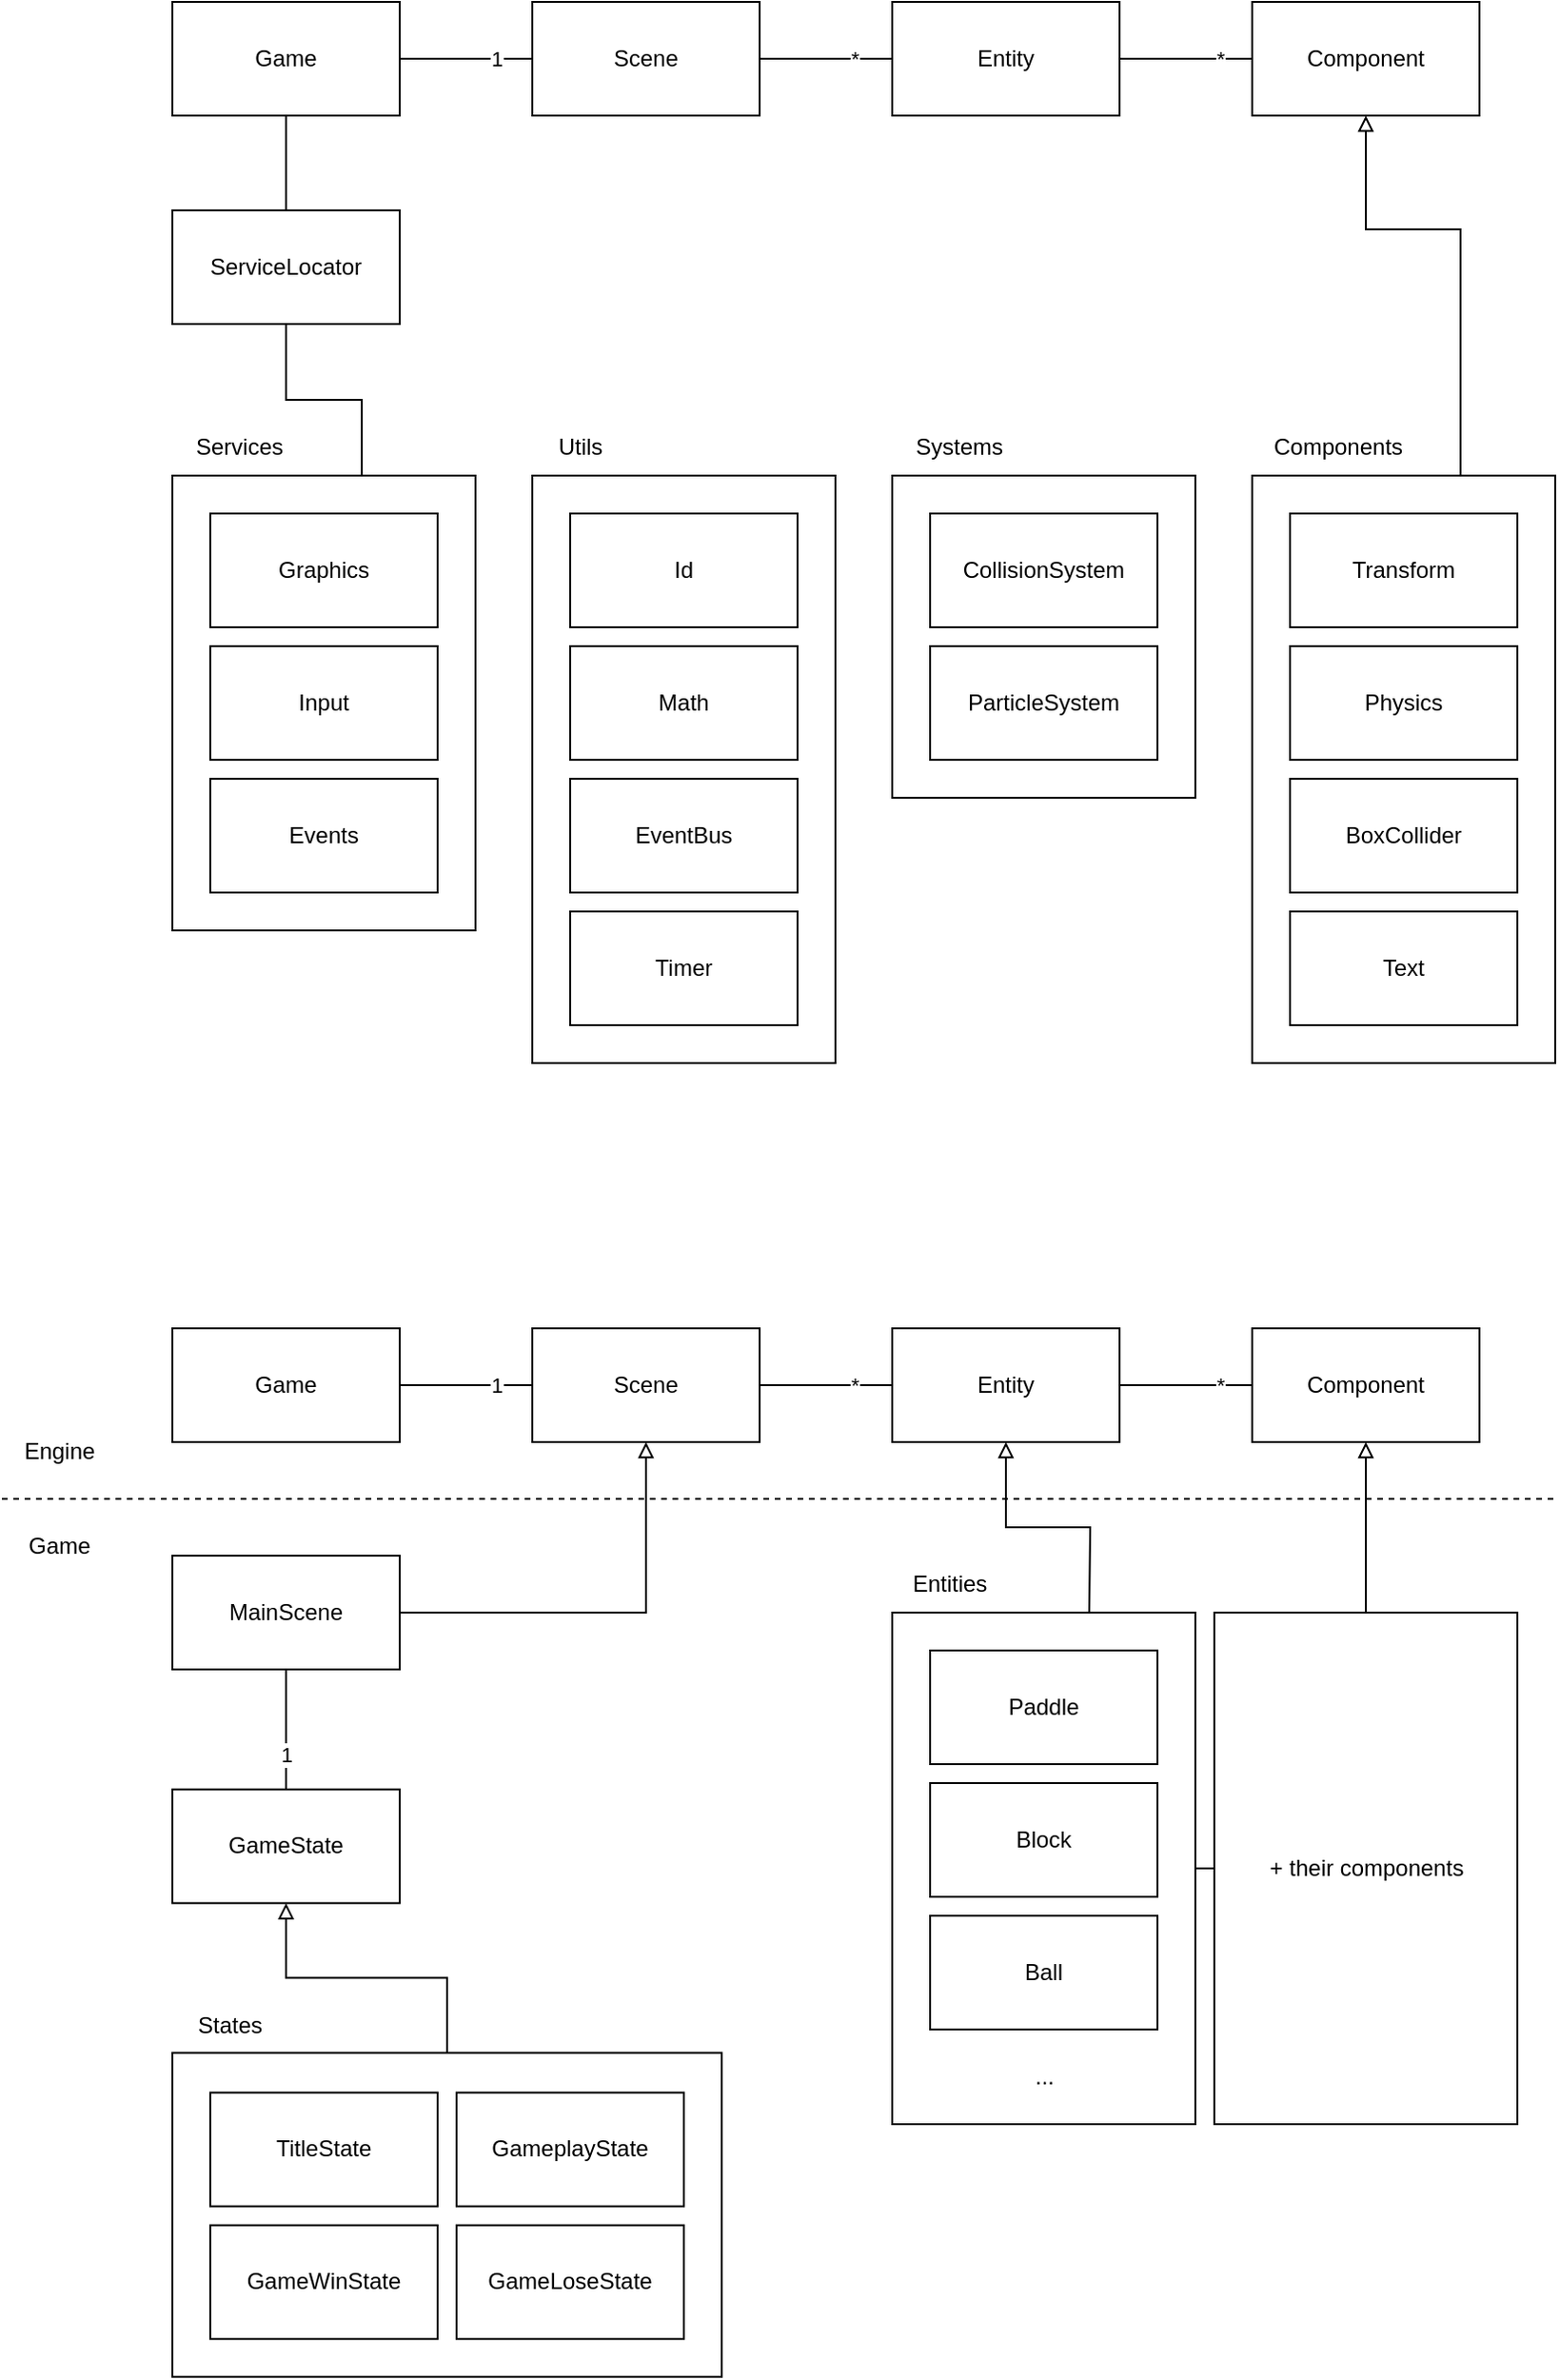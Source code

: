 <mxfile version="26.0.4">
  <diagram name="Page-1" id="tF_BlsU_CDgodZY7WhW-">
    <mxGraphModel dx="1077" dy="1427" grid="1" gridSize="10" guides="1" tooltips="1" connect="1" arrows="1" fold="1" page="1" pageScale="1" pageWidth="827" pageHeight="1169" math="0" shadow="0">
      <root>
        <mxCell id="0" />
        <mxCell id="1" parent="0" />
        <mxCell id="wVY8G-NMAxR_XoTBbCbJ-55" value="" style="rounded=0;whiteSpace=wrap;html=1;gradientColor=none;fillColor=none;" parent="1" vertex="1">
          <mxGeometry x="540" y="930" width="160" height="270" as="geometry" />
        </mxCell>
        <mxCell id="wVY8G-NMAxR_XoTBbCbJ-60" style="edgeStyle=orthogonalEdgeStyle;rounded=0;orthogonalLoop=1;jettySize=auto;html=1;entryX=0.5;entryY=1;entryDx=0;entryDy=0;endArrow=block;endFill=0;" parent="1" source="wVY8G-NMAxR_XoTBbCbJ-59" target="wVY8G-NMAxR_XoTBbCbJ-12" edge="1">
          <mxGeometry relative="1" as="geometry" />
        </mxCell>
        <mxCell id="wVY8G-NMAxR_XoTBbCbJ-59" value="" style="rounded=0;whiteSpace=wrap;html=1;gradientColor=none;fillColor=none;" parent="1" vertex="1">
          <mxGeometry x="710" y="930" width="160" height="270" as="geometry" />
        </mxCell>
        <mxCell id="wVY8G-NMAxR_XoTBbCbJ-61" style="edgeStyle=orthogonalEdgeStyle;rounded=0;orthogonalLoop=1;jettySize=auto;html=1;exitX=1;exitY=0.5;exitDx=0;exitDy=0;entryX=0;entryY=0.5;entryDx=0;entryDy=0;endArrow=none;endFill=0;" parent="1" source="wVY8G-NMAxR_XoTBbCbJ-55" target="wVY8G-NMAxR_XoTBbCbJ-59" edge="1">
          <mxGeometry relative="1" as="geometry" />
        </mxCell>
        <mxCell id="wVY8G-NMAxR_XoTBbCbJ-54" style="edgeStyle=orthogonalEdgeStyle;rounded=0;orthogonalLoop=1;jettySize=auto;html=1;entryX=0.5;entryY=1;entryDx=0;entryDy=0;endArrow=block;endFill=0;" parent="1" source="wVY8G-NMAxR_XoTBbCbJ-34" target="wVY8G-NMAxR_XoTBbCbJ-33" edge="1">
          <mxGeometry relative="1" as="geometry" />
        </mxCell>
        <mxCell id="wVY8G-NMAxR_XoTBbCbJ-34" value="" style="rounded=0;whiteSpace=wrap;html=1;gradientColor=none;fillColor=none;" parent="1" vertex="1">
          <mxGeometry x="160" y="1162.33" width="290" height="171" as="geometry" />
        </mxCell>
        <mxCell id="s_XEeC-91xIK5oSPFAak-21" value="" style="rounded=0;whiteSpace=wrap;html=1;gradientColor=none;fillColor=none;" parent="1" vertex="1">
          <mxGeometry x="730" y="330" width="160" height="310" as="geometry" />
        </mxCell>
        <mxCell id="s_XEeC-91xIK5oSPFAak-29" value="" style="rounded=0;whiteSpace=wrap;html=1;gradientColor=none;fillColor=none;" parent="1" vertex="1">
          <mxGeometry x="350" y="330" width="160" height="310" as="geometry" />
        </mxCell>
        <mxCell id="s_XEeC-91xIK5oSPFAak-25" value="" style="rounded=0;whiteSpace=wrap;html=1;gradientColor=none;fillColor=none;" parent="1" vertex="1">
          <mxGeometry x="160" y="330" width="160" height="240" as="geometry" />
        </mxCell>
        <mxCell id="K9wOshuthqYV9WCiynIV-5" style="edgeStyle=orthogonalEdgeStyle;rounded=0;orthogonalLoop=1;jettySize=auto;html=1;entryX=1;entryY=0.5;entryDx=0;entryDy=0;endArrow=none;endFill=0;" parent="1" source="0lUqsjf5vZ5_rspUAKxU-1" target="0lUqsjf5vZ5_rspUAKxU-8" edge="1">
          <mxGeometry relative="1" as="geometry" />
        </mxCell>
        <mxCell id="K9wOshuthqYV9WCiynIV-7" value="*" style="edgeLabel;html=1;align=center;verticalAlign=middle;resizable=0;points=[];" parent="K9wOshuthqYV9WCiynIV-5" vertex="1" connectable="0">
          <mxGeometry x="-0.433" relative="1" as="geometry">
            <mxPoint as="offset" />
          </mxGeometry>
        </mxCell>
        <mxCell id="0lUqsjf5vZ5_rspUAKxU-1" value="Entity" style="rounded=0;whiteSpace=wrap;html=1;" parent="1" vertex="1">
          <mxGeometry x="540" y="80" width="120" height="60" as="geometry" />
        </mxCell>
        <mxCell id="s_XEeC-91xIK5oSPFAak-24" style="edgeStyle=orthogonalEdgeStyle;rounded=0;orthogonalLoop=1;jettySize=auto;html=1;entryX=0.5;entryY=0;entryDx=0;entryDy=0;endArrow=none;endFill=0;" parent="1" source="0lUqsjf5vZ5_rspUAKxU-5" target="K9wOshuthqYV9WCiynIV-1" edge="1">
          <mxGeometry relative="1" as="geometry" />
        </mxCell>
        <mxCell id="0lUqsjf5vZ5_rspUAKxU-5" value="Game" style="rounded=0;whiteSpace=wrap;html=1;" parent="1" vertex="1">
          <mxGeometry x="160" y="80" width="120" height="60" as="geometry" />
        </mxCell>
        <mxCell id="K9wOshuthqYV9WCiynIV-8" style="edgeStyle=orthogonalEdgeStyle;rounded=0;orthogonalLoop=1;jettySize=auto;html=1;entryX=1;entryY=0.5;entryDx=0;entryDy=0;endArrow=none;endFill=0;" parent="1" source="0lUqsjf5vZ5_rspUAKxU-6" target="0lUqsjf5vZ5_rspUAKxU-1" edge="1">
          <mxGeometry relative="1" as="geometry" />
        </mxCell>
        <mxCell id="K9wOshuthqYV9WCiynIV-10" value="*" style="edgeLabel;html=1;align=center;verticalAlign=middle;resizable=0;points=[];" parent="K9wOshuthqYV9WCiynIV-8" vertex="1" connectable="0">
          <mxGeometry x="-0.519" relative="1" as="geometry">
            <mxPoint as="offset" />
          </mxGeometry>
        </mxCell>
        <mxCell id="s_XEeC-91xIK5oSPFAak-45" style="edgeStyle=orthogonalEdgeStyle;rounded=0;orthogonalLoop=1;jettySize=auto;html=1;endArrow=none;endFill=0;startArrow=block;startFill=0;" parent="1" source="0lUqsjf5vZ5_rspUAKxU-6" target="s_XEeC-91xIK5oSPFAak-21" edge="1">
          <mxGeometry relative="1" as="geometry">
            <Array as="points">
              <mxPoint x="790" y="200" />
              <mxPoint x="840" y="200" />
            </Array>
          </mxGeometry>
        </mxCell>
        <mxCell id="0lUqsjf5vZ5_rspUAKxU-6" value="Component" style="rounded=0;whiteSpace=wrap;html=1;" parent="1" vertex="1">
          <mxGeometry x="730" y="80" width="120" height="60" as="geometry" />
        </mxCell>
        <mxCell id="K9wOshuthqYV9WCiynIV-2" style="edgeStyle=orthogonalEdgeStyle;rounded=0;orthogonalLoop=1;jettySize=auto;html=1;entryX=1;entryY=0.5;entryDx=0;entryDy=0;endArrow=none;endFill=0;" parent="1" source="0lUqsjf5vZ5_rspUAKxU-8" target="0lUqsjf5vZ5_rspUAKxU-5" edge="1">
          <mxGeometry relative="1" as="geometry" />
        </mxCell>
        <mxCell id="wVY8G-NMAxR_XoTBbCbJ-64" value="1" style="edgeLabel;html=1;align=center;verticalAlign=middle;resizable=0;points=[];" parent="K9wOshuthqYV9WCiynIV-2" vertex="1" connectable="0">
          <mxGeometry x="-0.524" y="1" relative="1" as="geometry">
            <mxPoint x="-3" y="-1" as="offset" />
          </mxGeometry>
        </mxCell>
        <mxCell id="0lUqsjf5vZ5_rspUAKxU-8" value="Scene" style="rounded=0;whiteSpace=wrap;html=1;" parent="1" vertex="1">
          <mxGeometry x="350" y="80" width="120" height="60" as="geometry" />
        </mxCell>
        <mxCell id="Kq5BAmZCd3fQXp4GfbZt-1" value="Input" style="rounded=0;whiteSpace=wrap;html=1;" parent="1" vertex="1">
          <mxGeometry x="180" y="420" width="120" height="60" as="geometry" />
        </mxCell>
        <mxCell id="Kq5BAmZCd3fQXp4GfbZt-3" value="Graphics" style="rounded=0;whiteSpace=wrap;html=1;" parent="1" vertex="1">
          <mxGeometry x="180" y="350" width="120" height="60" as="geometry" />
        </mxCell>
        <mxCell id="K9wOshuthqYV9WCiynIV-1" value="ServiceLocator" style="rounded=0;whiteSpace=wrap;html=1;" parent="1" vertex="1">
          <mxGeometry x="160" y="190" width="120" height="60" as="geometry" />
        </mxCell>
        <mxCell id="K9wOshuthqYV9WCiynIV-13" value="Transform" style="rounded=0;whiteSpace=wrap;html=1;" parent="1" vertex="1">
          <mxGeometry x="750" y="350" width="120" height="60" as="geometry" />
        </mxCell>
        <mxCell id="K9wOshuthqYV9WCiynIV-22" value="BoxCollider" style="rounded=0;whiteSpace=wrap;html=1;" parent="1" vertex="1">
          <mxGeometry x="750" y="490" width="120" height="60" as="geometry" />
        </mxCell>
        <mxCell id="s_XEeC-91xIK5oSPFAak-9" value="Events" style="rounded=0;whiteSpace=wrap;html=1;" parent="1" vertex="1">
          <mxGeometry x="180" y="490" width="120" height="60" as="geometry" />
        </mxCell>
        <mxCell id="s_XEeC-91xIK5oSPFAak-16" value="EventBus" style="rounded=0;whiteSpace=wrap;html=1;" parent="1" vertex="1">
          <mxGeometry x="370" y="490" width="120" height="60" as="geometry" />
        </mxCell>
        <mxCell id="s_XEeC-91xIK5oSPFAak-17" value="Id" style="rounded=0;whiteSpace=wrap;html=1;" parent="1" vertex="1">
          <mxGeometry x="370" y="350" width="120" height="60" as="geometry" />
        </mxCell>
        <mxCell id="s_XEeC-91xIK5oSPFAak-23" value="Components" style="text;html=1;align=center;verticalAlign=middle;resizable=0;points=[];autosize=1;strokeColor=none;fillColor=none;" parent="1" vertex="1">
          <mxGeometry x="730" y="300" width="90" height="30" as="geometry" />
        </mxCell>
        <mxCell id="s_XEeC-91xIK5oSPFAak-27" style="edgeStyle=orthogonalEdgeStyle;rounded=0;orthogonalLoop=1;jettySize=auto;html=1;endArrow=none;endFill=0;entryX=0.75;entryY=0;entryDx=0;entryDy=0;exitX=0.5;exitY=1;exitDx=0;exitDy=0;" parent="1" source="K9wOshuthqYV9WCiynIV-1" target="s_XEeC-91xIK5oSPFAak-25" edge="1">
          <mxGeometry relative="1" as="geometry">
            <mxPoint x="220" y="310" as="targetPoint" />
            <Array as="points">
              <mxPoint x="220" y="290" />
              <mxPoint x="260" y="290" />
            </Array>
          </mxGeometry>
        </mxCell>
        <mxCell id="s_XEeC-91xIK5oSPFAak-28" value="Services" style="text;html=1;align=center;verticalAlign=middle;resizable=0;points=[];autosize=1;strokeColor=none;fillColor=none;" parent="1" vertex="1">
          <mxGeometry x="160" y="300" width="70" height="30" as="geometry" />
        </mxCell>
        <mxCell id="s_XEeC-91xIK5oSPFAak-30" value="Utils" style="text;html=1;align=center;verticalAlign=middle;resizable=0;points=[];autosize=1;strokeColor=none;fillColor=none;" parent="1" vertex="1">
          <mxGeometry x="350" y="300" width="50" height="30" as="geometry" />
        </mxCell>
        <mxCell id="s_XEeC-91xIK5oSPFAak-34" value="Math" style="rounded=0;whiteSpace=wrap;html=1;" parent="1" vertex="1">
          <mxGeometry x="370" y="420" width="120" height="60" as="geometry" />
        </mxCell>
        <mxCell id="AupHzwdSl03y3eA72RGA-1" value="" style="rounded=0;whiteSpace=wrap;html=1;gradientColor=none;fillColor=none;" parent="1" vertex="1">
          <mxGeometry x="540" y="330" width="160" height="170" as="geometry" />
        </mxCell>
        <mxCell id="AupHzwdSl03y3eA72RGA-2" value="CollisionSystem" style="rounded=0;whiteSpace=wrap;html=1;" parent="1" vertex="1">
          <mxGeometry x="560" y="350" width="120" height="60" as="geometry" />
        </mxCell>
        <mxCell id="AupHzwdSl03y3eA72RGA-4" value="Systems" style="text;html=1;align=center;verticalAlign=middle;resizable=0;points=[];autosize=1;strokeColor=none;fillColor=none;" parent="1" vertex="1">
          <mxGeometry x="540" y="300" width="70" height="30" as="geometry" />
        </mxCell>
        <mxCell id="wVY8G-NMAxR_XoTBbCbJ-37" style="edgeStyle=orthogonalEdgeStyle;rounded=0;orthogonalLoop=1;jettySize=auto;html=1;entryX=0.5;entryY=0;entryDx=0;entryDy=0;endArrow=none;endFill=0;" parent="1" source="wVY8G-NMAxR_XoTBbCbJ-5" target="wVY8G-NMAxR_XoTBbCbJ-33" edge="1">
          <mxGeometry relative="1" as="geometry" />
        </mxCell>
        <mxCell id="wVY8G-NMAxR_XoTBbCbJ-39" value="1" style="edgeLabel;html=1;align=center;verticalAlign=middle;resizable=0;points=[];" parent="wVY8G-NMAxR_XoTBbCbJ-37" vertex="1" connectable="0">
          <mxGeometry x="0.425" y="1" relative="1" as="geometry">
            <mxPoint x="-1" as="offset" />
          </mxGeometry>
        </mxCell>
        <mxCell id="wVY8G-NMAxR_XoTBbCbJ-5" value="MainScene" style="rounded=0;whiteSpace=wrap;html=1;" parent="1" vertex="1">
          <mxGeometry x="160" y="900" width="120" height="60" as="geometry" />
        </mxCell>
        <mxCell id="wVY8G-NMAxR_XoTBbCbJ-6" style="edgeStyle=orthogonalEdgeStyle;rounded=0;orthogonalLoop=1;jettySize=auto;html=1;entryX=1;entryY=0.5;entryDx=0;entryDy=0;endArrow=none;endFill=0;" parent="1" source="wVY8G-NMAxR_XoTBbCbJ-8" target="wVY8G-NMAxR_XoTBbCbJ-14" edge="1">
          <mxGeometry relative="1" as="geometry" />
        </mxCell>
        <mxCell id="wVY8G-NMAxR_XoTBbCbJ-7" value="*" style="edgeLabel;html=1;align=center;verticalAlign=middle;resizable=0;points=[];" parent="wVY8G-NMAxR_XoTBbCbJ-6" vertex="1" connectable="0">
          <mxGeometry x="-0.433" relative="1" as="geometry">
            <mxPoint as="offset" />
          </mxGeometry>
        </mxCell>
        <mxCell id="wVY8G-NMAxR_XoTBbCbJ-8" value="Entity" style="rounded=0;whiteSpace=wrap;html=1;" parent="1" vertex="1">
          <mxGeometry x="540" y="780" width="120" height="60" as="geometry" />
        </mxCell>
        <mxCell id="wVY8G-NMAxR_XoTBbCbJ-9" value="Game" style="rounded=0;whiteSpace=wrap;html=1;" parent="1" vertex="1">
          <mxGeometry x="160" y="780" width="120" height="60" as="geometry" />
        </mxCell>
        <mxCell id="wVY8G-NMAxR_XoTBbCbJ-10" style="edgeStyle=orthogonalEdgeStyle;rounded=0;orthogonalLoop=1;jettySize=auto;html=1;entryX=1;entryY=0.5;entryDx=0;entryDy=0;endArrow=none;endFill=0;" parent="1" source="wVY8G-NMAxR_XoTBbCbJ-12" target="wVY8G-NMAxR_XoTBbCbJ-8" edge="1">
          <mxGeometry relative="1" as="geometry" />
        </mxCell>
        <mxCell id="wVY8G-NMAxR_XoTBbCbJ-11" value="*" style="edgeLabel;html=1;align=center;verticalAlign=middle;resizable=0;points=[];" parent="wVY8G-NMAxR_XoTBbCbJ-10" vertex="1" connectable="0">
          <mxGeometry x="-0.519" relative="1" as="geometry">
            <mxPoint as="offset" />
          </mxGeometry>
        </mxCell>
        <mxCell id="wVY8G-NMAxR_XoTBbCbJ-12" value="Component" style="rounded=0;whiteSpace=wrap;html=1;" parent="1" vertex="1">
          <mxGeometry x="730" y="780" width="120" height="60" as="geometry" />
        </mxCell>
        <mxCell id="wVY8G-NMAxR_XoTBbCbJ-13" style="edgeStyle=orthogonalEdgeStyle;rounded=0;orthogonalLoop=1;jettySize=auto;html=1;entryX=1;entryY=0.5;entryDx=0;entryDy=0;endArrow=none;endFill=0;" parent="1" source="wVY8G-NMAxR_XoTBbCbJ-14" target="wVY8G-NMAxR_XoTBbCbJ-9" edge="1">
          <mxGeometry relative="1" as="geometry" />
        </mxCell>
        <mxCell id="wVY8G-NMAxR_XoTBbCbJ-65" value="1" style="edgeLabel;html=1;align=center;verticalAlign=middle;resizable=0;points=[];" parent="wVY8G-NMAxR_XoTBbCbJ-13" vertex="1" connectable="0">
          <mxGeometry x="-0.524" relative="1" as="geometry">
            <mxPoint x="-3" as="offset" />
          </mxGeometry>
        </mxCell>
        <mxCell id="wVY8G-NMAxR_XoTBbCbJ-18" style="edgeStyle=orthogonalEdgeStyle;rounded=0;orthogonalLoop=1;jettySize=auto;html=1;entryX=1;entryY=0.5;entryDx=0;entryDy=0;endArrow=none;endFill=0;startArrow=block;startFill=0;exitX=0.5;exitY=1;exitDx=0;exitDy=0;" parent="1" source="wVY8G-NMAxR_XoTBbCbJ-14" target="wVY8G-NMAxR_XoTBbCbJ-5" edge="1">
          <mxGeometry relative="1" as="geometry" />
        </mxCell>
        <mxCell id="wVY8G-NMAxR_XoTBbCbJ-14" value="Scene" style="rounded=0;whiteSpace=wrap;html=1;" parent="1" vertex="1">
          <mxGeometry x="350" y="780" width="120" height="60" as="geometry" />
        </mxCell>
        <mxCell id="wVY8G-NMAxR_XoTBbCbJ-15" value="" style="endArrow=none;dashed=1;html=1;rounded=0;" parent="1" edge="1">
          <mxGeometry width="50" height="50" relative="1" as="geometry">
            <mxPoint x="70" y="870" as="sourcePoint" />
            <mxPoint x="890" y="870" as="targetPoint" />
          </mxGeometry>
        </mxCell>
        <mxCell id="wVY8G-NMAxR_XoTBbCbJ-16" value="Engine" style="text;html=1;align=center;verticalAlign=middle;resizable=0;points=[];autosize=1;strokeColor=none;fillColor=none;" parent="1" vertex="1">
          <mxGeometry x="70" y="830" width="60" height="30" as="geometry" />
        </mxCell>
        <mxCell id="wVY8G-NMAxR_XoTBbCbJ-17" value="Game" style="text;html=1;align=center;verticalAlign=middle;resizable=0;points=[];autosize=1;strokeColor=none;fillColor=none;" parent="1" vertex="1">
          <mxGeometry x="70" y="880" width="60" height="30" as="geometry" />
        </mxCell>
        <mxCell id="wVY8G-NMAxR_XoTBbCbJ-19" value="Paddle" style="rounded=0;whiteSpace=wrap;html=1;" parent="1" vertex="1">
          <mxGeometry x="560" y="950" width="120" height="60" as="geometry" />
        </mxCell>
        <mxCell id="wVY8G-NMAxR_XoTBbCbJ-20" value="Ball" style="rounded=0;whiteSpace=wrap;html=1;" parent="1" vertex="1">
          <mxGeometry x="560" y="1090" width="120" height="60" as="geometry" />
        </mxCell>
        <mxCell id="wVY8G-NMAxR_XoTBbCbJ-21" value="Block" style="rounded=0;whiteSpace=wrap;html=1;" parent="1" vertex="1">
          <mxGeometry x="560" y="1020" width="120" height="60" as="geometry" />
        </mxCell>
        <mxCell id="wVY8G-NMAxR_XoTBbCbJ-29" value="GameplayState" style="rounded=0;whiteSpace=wrap;html=1;" parent="1" vertex="1">
          <mxGeometry x="310" y="1183.33" width="120" height="60" as="geometry" />
        </mxCell>
        <mxCell id="wVY8G-NMAxR_XoTBbCbJ-30" value="GameLoseState" style="rounded=0;whiteSpace=wrap;html=1;" parent="1" vertex="1">
          <mxGeometry x="310" y="1253.33" width="120" height="60" as="geometry" />
        </mxCell>
        <mxCell id="wVY8G-NMAxR_XoTBbCbJ-31" value="TitleState" style="rounded=0;whiteSpace=wrap;html=1;" parent="1" vertex="1">
          <mxGeometry x="180" y="1183.33" width="120" height="60" as="geometry" />
        </mxCell>
        <mxCell id="wVY8G-NMAxR_XoTBbCbJ-32" value="GameWinState" style="rounded=0;whiteSpace=wrap;html=1;" parent="1" vertex="1">
          <mxGeometry x="180" y="1253.33" width="120" height="60" as="geometry" />
        </mxCell>
        <mxCell id="wVY8G-NMAxR_XoTBbCbJ-33" value="GameState" style="rounded=0;whiteSpace=wrap;html=1;" parent="1" vertex="1">
          <mxGeometry x="160" y="1023.33" width="120" height="60" as="geometry" />
        </mxCell>
        <mxCell id="wVY8G-NMAxR_XoTBbCbJ-36" value="States" style="text;html=1;align=center;verticalAlign=middle;resizable=0;points=[];autosize=1;strokeColor=none;fillColor=none;" parent="1" vertex="1">
          <mxGeometry x="160" y="1133.33" width="60" height="30" as="geometry" />
        </mxCell>
        <mxCell id="wVY8G-NMAxR_XoTBbCbJ-56" value="Entities" style="text;html=1;align=center;verticalAlign=middle;resizable=0;points=[];autosize=1;strokeColor=none;fillColor=none;" parent="1" vertex="1">
          <mxGeometry x="540" y="900" width="60" height="30" as="geometry" />
        </mxCell>
        <mxCell id="wVY8G-NMAxR_XoTBbCbJ-57" value="+ their components" style="text;html=1;align=center;verticalAlign=middle;resizable=0;points=[];autosize=1;strokeColor=none;fillColor=none;" parent="1" vertex="1">
          <mxGeometry x="725" y="1050" width="130" height="30" as="geometry" />
        </mxCell>
        <mxCell id="wVY8G-NMAxR_XoTBbCbJ-58" style="edgeStyle=orthogonalEdgeStyle;rounded=0;orthogonalLoop=1;jettySize=auto;html=1;startArrow=block;startFill=0;endArrow=none;endFill=0;" parent="1" source="wVY8G-NMAxR_XoTBbCbJ-8" edge="1">
          <mxGeometry relative="1" as="geometry">
            <mxPoint x="644" y="930" as="targetPoint" />
          </mxGeometry>
        </mxCell>
        <mxCell id="wVY8G-NMAxR_XoTBbCbJ-62" value="Physics" style="rounded=0;whiteSpace=wrap;html=1;" parent="1" vertex="1">
          <mxGeometry x="750" y="420" width="120" height="60" as="geometry" />
        </mxCell>
        <mxCell id="wVY8G-NMAxR_XoTBbCbJ-63" value="..." style="text;html=1;align=center;verticalAlign=middle;resizable=0;points=[];autosize=1;strokeColor=none;fillColor=none;" parent="1" vertex="1">
          <mxGeometry x="605" y="1160" width="30" height="30" as="geometry" />
        </mxCell>
        <mxCell id="wVY8G-NMAxR_XoTBbCbJ-66" value="ParticleSystem" style="rounded=0;whiteSpace=wrap;html=1;" parent="1" vertex="1">
          <mxGeometry x="560" y="420" width="120" height="60" as="geometry" />
        </mxCell>
        <mxCell id="wVY8G-NMAxR_XoTBbCbJ-67" value="Text" style="rounded=0;whiteSpace=wrap;html=1;" parent="1" vertex="1">
          <mxGeometry x="750" y="560" width="120" height="60" as="geometry" />
        </mxCell>
        <mxCell id="C0Mxv1_rPMesjjlJtNe_-1" value="Timer" style="rounded=0;whiteSpace=wrap;html=1;" vertex="1" parent="1">
          <mxGeometry x="370" y="560" width="120" height="60" as="geometry" />
        </mxCell>
      </root>
    </mxGraphModel>
  </diagram>
</mxfile>
